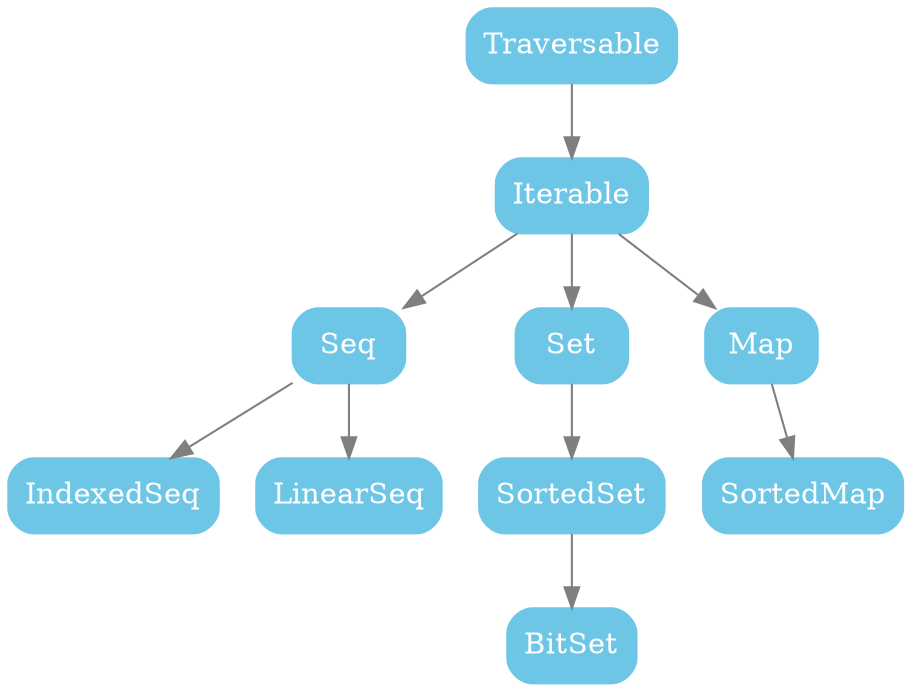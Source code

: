 digraph Collections {
  edge [
    color="#7F7F7F"
  ];
  node [
    shape="box",
    style="rounded, filled",
    fontcolor="#FFFFFF",
    color="#6DC6E6"
  ];
  rankdir="TB";

  Traversable -> Iterable;
  Iterable -> Seq;
  Iterable -> Set;
  Iterable -> Map;
  Seq -> IndexedSeq;
  Seq -> LinearSeq;
  Set -> SortedSet;
  SortedSet -> BitSet;
  Map -> SortedMap;
}
